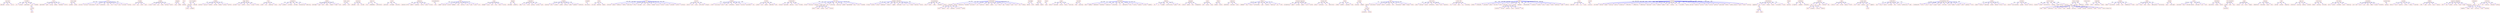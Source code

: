 strict digraph  {
	spiritual	 [color=red,
		fontname=courier,
		shape=box];
	employed	 [color=red,
		fontname=courier,
		shape=box];
	spiritual -> employed	 [color=blue,
		xlabel=0.16];
	various	 [color=red,
		fontname=courier,
		shape=box];
	spiritual -> various	 [color=blue,
		xlabel=0.03];
	source	 [color=red,
		fontname=courier,
		shape=box];
	spiritual -> source	 [color=blue,
		xlabel=0.03];
	"'lord\x92s'"	 [color=red,
		fontname=courier,
		shape=box];
	sit	 [color=red,
		fontname=courier,
		shape=box];
	"'lord\x92s'" -> sit	 [color=blue,
		xlabel=0.05];
	promise	 [color=red,
		fontname=courier,
		shape=box];
	"'lord\x92s'" -> promise	 [color=blue,
		xlabel=0.06];
	compromised	 [color=red,
		fontname=courier,
		shape=box];
	"'lord\x92s'" -> compromised	 [color=blue,
		xlabel=0.05];
	lap	 [color=red,
		fontname=courier,
		shape=box];
	"'lord\x92s'" -> lap	 [color=blue,
		xlabel=0.25];
	pleased	 [color=red,
		fontname=courier,
		shape=box];
	"'lord\x92s'" -> pleased	 [color=blue,
		xlabel=0.04];
	offered	 [color=red,
		fontname=courier,
		shape=box];
	lap -> offered	 [color=blue,
		xlabel=0.02];
	boon	 [color=red,
		fontname=courier,
		shape=box];
	offered -> boon	 [color=blue,
		xlabel=0.13];
	lord	 [color=red,
		fontname=courier,
		shape=box];
	approached	 [color=red,
		fontname=courier,
		shape=box];
	lord -> approached	 [color=blue,
		xlabel=0.22];
	gods	 [color=red,
		fontname=courier,
		shape=box];
	lord -> gods	 [color=blue,
		xlabel=0.29];
	piling	 [color=red,
		fontname=courier,
		shape=box];
	lord -> piling	 [color=blue,
		xlabel=0.26];
	abuses	 [color=red,
		fontname=courier,
		shape=box];
	lord -> abuses	 [color=blue,
		xlabel=0.26];
	hastened	 [color=red,
		fontname=courier,
		shape=box];
	lord -> hastened	 [color=blue,
		xlabel=0.26];
	fulfill	 [color=red,
		fontname=courier,
		shape=box];
	lord -> fulfill	 [color=blue,
		xlabel=0.25];
	"divine sage"	 [color=red,
		fontname=courier,
		shape=box];
	granted	 [color=red,
		fontname=courier,
		shape=box];
	"divine sage" -> granted	 [color=blue,
		xlabel=0.24];
	wishes	 [color=red,
		fontname=courier,
		shape=box];
	"divine sage" -> wishes	 [color=blue,
		xlabel=0.24];
	awe	 [color=red,
		fontname=courier,
		shape=box];
	enormous	 [color=red,
		fontname=courier,
		shape=box];
	awe -> enormous	 [color=blue,
		xlabel=0.03];
	serving	 [color=red,
		fontname=courier,
		shape=box];
	awe -> serving	 [color=blue,
		xlabel=0.05];
	renunciation	 [color=red,
		fontname=courier,
		shape=box];
	awe -> renunciation	 [color=blue,
		xlabel=0.05];
	jaws	 [color=red,
		fontname=courier,
		shape=box];
	awe -> jaws	 [color=blue,
		xlabel=0.01];
	connections	 [color=red,
		fontname=courier,
		shape=box];
	awe -> connections	 [color=blue,
		xlabel=0.05];
	lies	 [color=red,
		fontname=courier,
		shape=box];
	awe -> lies	 [color=blue,
		xlabel=0.05];
	let	 [color=red,
		fontname=courier,
		shape=box];
	awe -> let	 [color=blue,
		xlabel=0.05];
	slip	 [color=red,
		fontname=courier,
		shape=box];
	awe -> slip	 [color=blue,
		xlabel=0.23];
	were	 [color=red,
		fontname=courier,
		shape=box];
	awe -> were	 [color=blue,
		xlabel=0.04];
	stricken	 [color=red,
		fontname=courier,
		shape=box];
	awe -> stricken	 [color=blue,
		xlabel=0.05];
	worship	 [color=red,
		fontname=courier,
		shape=box];
	awe -> worship	 [color=blue,
		xlabel=0.05];
	friends	 [color=red,
		fontname=courier,
		shape=box];
	trust	 [color=red,
		fontname=courier,
		shape=box];
	friends -> trust	 [color=blue,
		xlabel=0.03];
	ego	 [color=red,
		fontname=courier,
		shape=box];
	friends -> ego	 [color=blue,
		xlabel=0.17];
	words	 [color=red,
		fontname=courier,
		shape=box];
	friends -> words	 [color=blue,
		xlabel=0.02];
	give	 [color=red,
		fontname=courier,
		shape=box];
	friends -> give	 [color=blue,
		xlabel=0.01];
	wicked	 [color=red,
		fontname=courier,
		shape=box];
	living	 [color=red,
		fontname=courier,
		shape=box];
	wicked -> living	 [color=blue,
		xlabel=0.04];
	tried	 [color=red,
		fontname=courier,
		shape=box];
	wicked -> tried	 [color=blue,
		xlabel=0.06];
	ways	 [color=red,
		fontname=courier,
		shape=box];
	wicked -> ways	 [color=blue,
		xlabel=0.05];
	study	 [color=red,
		fontname=courier,
		shape=box];
	wicked -> study	 [color=blue,
		xlabel=0.26];
	putting	 [color=red,
		fontname=courier,
		shape=box];
	wicked -> putting	 [color=blue,
		xlabel=0.05];
	divert	 [color=red,
		fontname=courier,
		shape=box];
	wicked -> divert	 [color=blue,
		xlabel=0.05];
	almighty	 [color=red,
		fontname=courier,
		shape=box];
	sing	 [color=red,
		fontname=courier,
		shape=box];
	almighty -> sing	 [color=blue,
		xlabel=0.17];
	asked	 [color=red,
		fontname=courier,
		shape=box];
	almighty -> asked	 [color=blue,
		xlabel=0.12];
	hari	 [color=red,
		fontname=courier,
		shape=box];
	devotee	 [color=red,
		fontname=courier,
		shape=box];
	hari -> devotee	 [color=blue,
		xlabel=0.22];
	"cruel thoughts"	 [color=red,
		fontname=courier,
		shape=box];
	entertain	 [color=red,
		fontname=courier,
		shape=box];
	"cruel thoughts" -> entertain	 [color=blue,
		xlabel=0.22];
	advised	 [color=red,
		fontname=courier,
		shape=box];
	"cruel thoughts" -> advised	 [color=blue,
		xlabel=0.22];
	infant	 [color=red,
		fontname=courier,
		shape=box];
	entertain -> infant	 [color=blue,
		xlabel=0.19];
	thoughts	 [color=red,
		fontname=courier,
		shape=box];
	entertain -> thoughts	 [color=blue,
		xlabel=0.13];
	brahma	 [color=red,
		fontname=courier,
		shape=box];
	mountain	 [color=red,
		fontname=courier,
		shape=box];
	brahma -> mountain	 [color=blue,
		xlabel=0.03];
	penance	 [color=red,
		fontname=courier,
		shape=box];
	brahma -> penance	 [color=blue,
		xlabel=0.03];
	mandara	 [color=red,
		fontname=courier,
		shape=box];
	brahma -> mandara	 [color=blue,
		xlabel=0.03];
	started	 [color=red,
		fontname=courier,
		shape=box];
	brahma -> started	 [color=blue,
		xlabel=0.02];
	please	 [color=red,
		fontname=courier,
		shape=box];
	brahma -> please	 [color=blue,
		xlabel=0.03];
	arduous	 [color=red,
		fontname=courier,
		shape=box];
	brahma -> arduous	 [color=blue,
		xlabel=0.19];
	perform	 [color=red,
		fontname=courier,
		shape=box];
	brahma -> perform	 [color=blue,
		xlabel=0.02];
	"happy family"	 [color=red,
		fontname=courier,
		shape=box];
	provide	 [color=red,
		fontname=courier,
		shape=box];
	"happy family" -> provide	 [color=blue,
		xlabel=0.24];
	away	 [color=red,
		fontname=courier,
		shape=box];
	"happy family" -> away	 [color=blue,
		xlabel=0.03];
	comfort	 [color=red,
		fontname=courier,
		shape=box];
	"happy family" -> comfort	 [color=blue,
		xlabel=0.28];
	luxury	 [color=red,
		fontname=courier,
		shape=box];
	"happy family" -> luxury	 [color=blue,
		xlabel=0.04];
	trying	 [color=red,
		fontname=courier,
		shape=box];
	"happy family" -> trying	 [color=blue,
		xlabel=0.02];
	fritter	 [color=red,
		fontname=courier,
		shape=box];
	"happy family" -> fritter	 [color=blue,
		xlabel=0.28];
	loss	 [color=red,
		fontname=courier,
		shape=box];
	pride	 [color=red,
		fontname=courier,
		shape=box];
	loss -> pride	 [color=blue,
		xlabel=0.16];
	led	 [color=red,
		fontname=courier,
		shape=box];
	loss -> led	 [color=blue,
		xlabel=0.02];
	reasoning	 [color=red,
		fontname=courier,
		shape=box];
	loss -> reasoning	 [color=blue,
		xlabel=0.02];
	sense	 [color=red,
		fontname=courier,
		shape=box];
	loss -> sense	 [color=blue,
		xlabel=0.02];
	preceptors	 [color=red,
		fontname=courier,
		shape=box];
	king	 [color=red,
		fontname=courier,
		shape=box];
	preceptors -> king	 [color=blue,
		xlabel=0.18];
	students	 [color=red,
		fontname=courier,
		shape=box];
	preceptors -> students	 [color=blue,
		xlabel=0.03];
	influence	 [color=red,
		fontname=courier,
		shape=box];
	preceptors -> influence	 [color=blue,
		xlabel=0.03];
	informed	 [color=red,
		fontname=courier,
		shape=box];
	preceptors -> informed	 [color=blue,
		xlabel=0.03];
	overpowering	 [color=red,
		fontname=courier,
		shape=box];
	preceptors -> overpowering	 [color=blue,
		xlabel=0.03];
	observing	 [color=red,
		fontname=courier,
		shape=box];
	preceptors -> observing	 [color=blue,
		xlabel=0.03];
	mother	 [color=red,
		fontname=courier,
		shape=box];
	hermitage	 [color=red,
		fontname=courier,
		shape=box];
	mother -> hermitage	 [color=blue,
		xlabel=0.04];
	sage	 [color=red,
		fontname=courier,
		shape=box];
	mother -> sage	 [color=blue,
		xlabel=0.04];
	mark	 [color=red,
		fontname=courier,
		shape=box];
	mother -> mark	 [color=blue,
		xlabel=0.04];
	taken	 [color=red,
		fontname=courier,
		shape=box];
	mother -> taken	 [color=blue,
		xlabel=0.02];
	respect	 [color=red,
		fontname=courier,
		shape=box];
	mother -> respect	 [color=blue,
		xlabel=0.04];
	freed	 [color=red,
		fontname=courier,
		shape=box];
	mother -> freed	 [color=blue,
		xlabel=0.04];
	care	 [color=red,
		fontname=courier,
		shape=box];
	mother -> care	 [color=blue,
		xlabel=0.19];
	"twenty years"	 [color=red,
		fontname=courier,
		shape=box];
	another	 [color=red,
		fontname=courier,
		shape=box];
	"twenty years" -> another	 [color=blue,
		xlabel=0.17];
	wife	 [color=red,
		fontname=courier,
		shape=box];
	"twenty years" -> wife	 [color=blue,
		xlabel=0.01];
	sanctions	 [color=red,
		fontname=courier,
		shape=box];
	obtained	 [color=red,
		fontname=courier,
		shape=box];
	sanctions -> obtained	 [color=blue,
		xlabel=0.17];
	did	 [color=red,
		fontname=courier,
		shape=box];
	sanctions -> did	 [color=blue,
		xlabel=0.02];
	include	 [color=red,
		fontname=courier,
		shape=box];
	sanctions -> include	 [color=blue,
		xlabel=0.03];
	maturity	 [color=red,
		fontname=courier,
		shape=box];
	five	 [color=red,
		fontname=courier,
		shape=box];
	maturity -> five	 [color=blue,
		xlabel=0.1];
	commendable	 [color=red,
		fontname=courier,
		shape=box];
	maturity -> commendable	 [color=blue,
		xlabel=0.17];
	intellectual	 [color=red,
		fontname=courier,
		shape=box];
	maturity -> intellectual	 [color=blue,
		xlabel=0.17];
	victor	 [color=red,
		fontname=courier,
		shape=box];
	impression	 [color=red,
		fontname=courier,
		shape=box];
	victor -> impression	 [color=blue,
		xlabel=0.04];
	prolonged	 [color=red,
		fontname=courier,
		shape=box];
	victor -> prolonged	 [color=blue,
		xlabel=0.03];
	encounter	 [color=red,
		fontname=courier,
		shape=box];
	victor -> encounter	 [color=blue,
		xlabel=0.19];
	pleasures	 [color=red,
		fontname=courier,
		shape=box];
	"ceaseless births"	 [color=red,
		fontname=courier,
		shape=box];
	pleasures -> "ceaseless births"	 [color=blue,
		xlabel=0.28];
	deaths	 [color=red,
		fontname=courier,
		shape=box];
	pleasures -> deaths	 [color=blue,
		xlabel=0.01];
	ceaseless	 [color=red,
		fontname=courier,
		shape=box];
	pleasures -> ceaseless	 [color=blue,
		xlabel=0.25];
	births	 [color=red,
		fontname=courier,
		shape=box];
	pleasures -> births	 [color=blue,
		xlabel=0.01];
	waste	 [color=red,
		fontname=courier,
		shape=box];
	pleasures -> waste	 [color=blue,
		xlabel=0.01];
	trivial	 [color=red,
		fontname=courier,
		shape=box];
	pleasures -> trivial	 [color=blue,
		xlabel=0.22];
	narasimhavatara	 [color=red,
		fontname=courier,
		shape=box];
	find	 [color=red,
		fontname=courier,
		shape=box];
	narasimhavatara -> find	 [color=blue,
		xlabel=0.07];
	neck	 [color=red,
		fontname=courier,
		shape=box];
	ripped	 [color=red,
		fontname=courier,
		shape=box];
	neck -> ripped	 [color=blue,
		xlabel=0.03];
	garland	 [color=red,
		fontname=courier,
		shape=box];
	neck -> garland	 [color=blue,
		xlabel=0.03];
	pulled	 [color=red,
		fontname=courier,
		shape=box];
	neck -> pulled	 [color=blue,
		xlabel=0.02];
	abdomen	 [color=red,
		fontname=courier,
		shape=box];
	neck -> abdomen	 [color=blue,
		xlabel=0.03];
	like	 [color=red,
		fontname=courier,
		shape=box];
	neck -> like	 [color=blue,
		xlabel=0.01];
	entrails	 [color=red,
		fontname=courier,
		shape=box];
	neck -> entrails	 [color=blue,
		xlabel=0.03];
	claw	 [color=red,
		fontname=courier,
		shape=box];
	neck -> claw	 [color=blue,
		xlabel=0.03];
	open	 [color=red,
		fontname=courier,
		shape=box];
	neck -> open	 [color=blue,
		xlabel=0.02];
	round	 [color=red,
		fontname=courier,
		shape=box];
	neck -> round	 [color=blue,
		xlabel=0.03];
	wore	 [color=red,
		fontname=courier,
		shape=box];
	neck -> wore	 [color=blue,
		xlabel=0.18];
	age	 [color=red,
		fontname=courier,
		shape=box];
	managed	 [color=red,
		fontname=courier,
		shape=box];
	age -> managed	 [color=blue,
		xlabel=0.03];
	young	 [color=red,
		fontname=courier,
		shape=box];
	age -> young	 [color=blue,
		xlabel=0.21];
	much	 [color=red,
		fontname=courier,
		shape=box];
	age -> much	 [color=blue,
		xlabel=0.01];
	know	 [color=red,
		fontname=courier,
		shape=box];
	age -> know	 [color=blue,
		xlabel=0.03];
	learn	 [color=red,
		fontname=courier,
		shape=box];
	age -> learn	 [color=blue,
		xlabel=0.04];
	curious	 [color=red,
		fontname=courier,
		shape=box];
	age -> curious	 [color=blue,
		xlabel=0.03];
	degrees	 [color=red,
		fontname=courier,
		shape=box];
	decreased	 [color=red,
		fontname=courier,
		shape=box];
	degrees -> decreased	 [color=blue,
		xlabel=0.2];
	gradually	 [color=red,
		fontname=courier,
		shape=box];
	degrees -> gradually	 [color=blue,
		xlabel=0.03];
	"'enemy\x92s'"	 [color=red,
		fontname=courier,
		shape=box];
	keep	 [color=red,
		fontname=courier,
		shape=box];
	"'enemy\x92s'" -> keep	 [color=blue,
		xlabel=0.18];
	till	 [color=red,
		fontname=courier,
		shape=box];
	"'enemy\x92s'" -> till	 [color=blue,
		xlabel=0.03];
	child	 [color=red,
		fontname=courier,
		shape=box];
	"'enemy\x92s'" -> child	 [color=blue,
		xlabel=0.03];
	growing	 [color=red,
		fontname=courier,
		shape=box];
	"'enemy\x92s'" -> growing	 [color=blue,
		xlabel=0.02];
	custody	 [color=red,
		fontname=courier,
		shape=box];
	"'enemy\x92s'" -> custody	 [color=blue,
		xlabel=0.03];
	gave	 [color=red,
		fontname=courier,
		shape=box];
	"'enemy\x92s'" -> gave	 [color=blue,
		xlabel=0.02];
	trample	 [color=red,
		fontname=courier,
		shape=box];
	exposing	 [color=red,
		fontname=courier,
		shape=box];
	trample -> exposing	 [color=blue,
		xlabel=0.03];
	bite	 [color=red,
		fontname=courier,
		shape=box];
	trample -> bite	 [color=blue,
		xlabel=0.03];
	climatic	 [color=red,
		fontname=courier,
		shape=box];
	trample -> climatic	 [color=blue,
		xlabel=0.03];
	pushed	 [color=red,
		fontname=courier,
		shape=box];
	trample -> pushed	 [color=blue,
		xlabel=0.03];
	setting	 [color=red,
		fontname=courier,
		shape=box];
	trample -> setting	 [color=blue,
		xlabel=0.03];
	snake	 [color=red,
		fontname=courier,
		shape=box];
	trample -> snake	 [color=blue,
		xlabel=0.03];
	elephant	 [color=red,
		fontname=courier,
		shape=box];
	trample -> elephant	 [color=blue,
		xlabel=0.17];
	conditions	 [color=red,
		fontname=courier,
		shape=box];
	trample -> conditions	 [color=blue,
		xlabel=0.04];
	prompted	 [color=red,
		fontname=courier,
		shape=box];
	mercilessly	 [color=red,
		fontname=courier,
		shape=box];
	prompted -> mercilessly	 [color=blue,
		xlabel=0.17];
	indra	 [color=red,
		fontname=courier,
		shape=box];
	carrying	 [color=red,
		fontname=courier,
		shape=box];
	indra -> carrying	 [color=blue,
		xlabel=0.25];
	abducted	 [color=red,
		fontname=courier,
		shape=box];
	indra -> abducted	 [color=blue,
		xlabel=0.24];
	heaven	 [color=red,
		fontname=courier,
		shape=box];
	indra -> heaven	 [color=blue,
		xlabel=0.17];
	kill	 [color=red,
		fontname=courier,
		shape=box];
	realized	 [color=red,
		fontname=courier,
		shape=box];
	kill -> realized	 [color=blue,
		xlabel=0.05];
	impose	 [color=red,
		fontname=courier,
		shape=box];
	kill -> impose	 [color=blue,
		xlabel=0.05];
	endeavour	 [color=red,
		fontname=courier,
		shape=box];
	kill -> endeavour	 [color=blue,
		xlabel=0.05];
	mental	 [color=red,
		fontname=courier,
		shape=box];
	kill -> mental	 [color=blue,
		xlabel=0.04];
	aberration	 [color=red,
		fontname=courier,
		shape=box];
	kill -> aberration	 [color=blue,
		xlabel=0.05];
	folly	 [color=red,
		fontname=courier,
		shape=box];
	kill -> folly	 [color=blue,
		xlabel=0.05];
	outright	 [color=red,
		fontname=courier,
		shape=box];
	kill -> outright	 [color=blue,
		xlabel=0.05];
	evil	 [color=red,
		fontname=courier,
		shape=box];
	kill -> evil	 [color=blue,
		xlabel=0.05];
	without	 [color=red,
		fontname=courier,
		shape=box];
	kill -> without	 [color=blue,
		xlabel=0.05];
	helped	 [color=red,
		fontname=courier,
		shape=box];
	kill -> helped	 [color=blue,
		xlabel=0.04];
	person	 [color=red,
		fontname=courier,
		shape=box];
	kill -> person	 [color=blue,
		xlabel=0.05];
	future	 [color=red,
		fontname=courier,
		shape=box];
	kill -> future	 [color=blue,
		xlabel=0.03];
	conquer	 [color=red,
		fontname=courier,
		shape=box];
	kill -> conquer	 [color=blue,
		xlabel=0.23];
	promised	 [color=red,
		fontname=courier,
		shape=box];
	kill -> promised	 [color=blue,
		xlabel=0.05];
	careful	 [color=red,
		fontname=courier,
		shape=box];
	kill -> careful	 [color=blue,
		xlabel=0.05];
	victimize	 [color=red,
		fontname=courier,
		shape=box];
	kill -> victimize	 [color=blue,
		xlabel=0.05];
	pursuit	 [color=red,
		fontname=courier,
		shape=box];
	nature	 [color=red,
		fontname=courier,
		shape=box];
	pursuit -> nature	 [color=blue,
		xlabel=0.03];
	well	 [color=red,
		fontname=courier,
		shape=box];
	pursuit -> well	 [color=blue,
		xlabel=0.01];
	value	 [color=red,
		fontname=courier,
		shape=box];
	pursuit -> value	 [color=blue,
		xlabel=0.03];
	instructed	 [color=red,
		fontname=courier,
		shape=box];
	pursuit -> instructed	 [color=blue,
		xlabel=0.18];
	religion	 [color=red,
		fontname=courier,
		shape=box];
	pursuit -> religion	 [color=blue,
		xlabel=0.03];
	lakshmi	 [color=red,
		fontname=courier,
		shape=box];
	erred	 [color=red,
		fontname=courier,
		shape=box];
	lakshmi -> erred	 [color=blue,
		xlabel=0.05];
	convicting	 [color=red,
		fontname=courier,
		shape=box];
	lakshmi -> convicting	 [color=blue,
		xlabel=0.04];
	trial	 [color=red,
		fontname=courier,
		shape=box];
	lakshmi -> trial	 [color=blue,
		xlabel=0.07];
	step	 [color=red,
		fontname=courier,
		shape=box];
	lakshmi -> step	 [color=blue,
		xlabel=0.05];
	reformation	 [color=red,
		fontname=courier,
		shape=box];
	lakshmi -> reformation	 [color=blue,
		xlabel=0.05];
	capital	 [color=red,
		fontname=courier,
		shape=box];
	lakshmi -> capital	 [color=blue,
		xlabel=0.24];
	convince	 [color=red,
		fontname=courier,
		shape=box];
	lakshmi -> convince	 [color=blue,
		xlabel=0.06];
	punishment	 [color=red,
		fontname=courier,
		shape=box];
	lakshmi -> punishment	 [color=blue,
		xlabel=0.06];
	man	 [color=red,
		fontname=courier,
		shape=box];
	lakshmi -> man	 [color=blue,
		xlabel=0.06];
	krishna	 [color=red,
		fontname=courier,
		shape=box];
	pardon	 [color=red,
		fontname=courier,
		shape=box];
	krishna -> pardon	 [color=blue,
		xlabel=0.07];
	sins	 [color=red,
		fontname=courier,
		shape=box];
	krishna -> sins	 [color=blue,
		xlabel=0.07];
	upheld	 [color=red,
		fontname=courier,
		shape=box];
	krishna -> upheld	 [color=blue,
		xlabel=0.24];
	committed	 [color=red,
		fontname=courier,
		shape=box];
	krishna -> committed	 [color=blue,
		xlabel=0.06];
	aunt	 [color=red,
		fontname=courier,
		shape=box];
	krishna -> aunt	 [color=blue,
		xlabel=0.06];
	"'lakshmi\x92s'"	 [color=red,
		fontname=courier,
		shape=box];
	knowing	 [color=red,
		fontname=courier,
		shape=box];
	"'lakshmi\x92s'" -> knowing	 [color=blue,
		xlabel=0.03];
	perplexed	 [color=red,
		fontname=courier,
		shape=box];
	"'lakshmi\x92s'" -> perplexed	 [color=blue,
		xlabel=0.04];
	decision	 [color=red,
		fontname=courier,
		shape=box];
	"'lakshmi\x92s'" -> decision	 [color=blue,
		xlabel=0.03];
	cause	 [color=red,
		fontname=courier,
		shape=box];
	"'lakshmi\x92s'" -> cause	 [color=blue,
		xlabel=0.2];
	forsake	 [color=red,
		fontname=courier,
		shape=box];
	"'lakshmi\x92s'" -> forsake	 [color=blue,
		xlabel=0.04];
	"lion man"	 [color=red,
		fontname=courier,
		shape=box];
	throne	 [color=red,
		fontname=courier,
		shape=box];
	"lion man" -> throne	 [color=blue,
		xlabel=0.02];
	ferocious	 [color=red,
		fontname=courier,
		shape=box];
	"lion man" -> ferocious	 [color=blue,
		xlabel=0.28];
	disaster	 [color=red,
		fontname=courier,
		shape=box];
	"lion man" -> disaster	 [color=blue,
		xlabel=0.02];
	"tender age"	 [color=red,
		fontname=courier,
		shape=box];
	"lion man" -> "tender age"	 [color=blue,
		xlabel=0.01];
	roar	 [color=red,
		fontname=courier,
		shape=box];
	"lion man" -> roar	 [color=blue,
		xlabel=0.03];
	continuing	 [color=red,
		fontname=courier,
		shape=box];
	"lion man" -> continuing	 [color=blue,
		xlabel=0.01];
	inspiring	 [color=red,
		fontname=courier,
		shape=box];
	"lion man" -> inspiring	 [color=blue,
		xlabel=0.02];
	seated	 [color=red,
		fontname=courier,
		shape=box];
	"lion man" -> seated	 [color=blue,
		xlabel=0.01];
	apprehended	 [color=red,
		fontname=courier,
		shape=box];
	"lion man" -> apprehended	 [color=blue,
		xlabel=0.02];
	boys	 [color=red,
		fontname=courier,
		shape=box];
	"lion man" -> boys	 [color=blue,
		xlabel=0.01];
	still	 [color=red,
		fontname=courier,
		shape=box];
	"lion man" -> still	 [color=blue,
		xlabel=0.21];
	moulded	 [color=red,
		fontname=courier,
		shape=box];
	"lion man" -> moulded	 [color=blue,
		xlabel=0.02];
	easily	 [color=red,
		fontname=courier,
		shape=box];
	"tender age" -> easily	 [color=blue,
		xlabel=0.25];
	great	 [color=red,
		fontname=courier,
		shape=box];
	"tender age" -> great	 [color=blue,
		xlabel=0.04];
	showed	 [color=red,
		fontname=courier,
		shape=box];
	"tender age" -> showed	 [color=blue,
		xlabel=0.04];
	could	 [color=red,
		fontname=courier,
		shape=box];
	"tender age" -> could	 [color=blue,
		xlabel=0.03];
	interest	 [color=red,
		fontname=courier,
		shape=box];
	"tender age" -> interest	 [color=blue,
		xlabel=0.06];
	"almighty chakrapani"	 [color=red,
		fontname=courier,
		shape=box];
	filings	 [color=red,
		fontname=courier,
		shape=box];
	"almighty chakrapani" -> filings	 [color=blue,
		xlabel=0.3];
	weilder	 [color=red,
		fontname=courier,
		shape=box];
	"almighty chakrapani" -> weilder	 [color=blue,
		xlabel=0.07];
	trance	 [color=red,
		fontname=courier,
		shape=box];
	"almighty chakrapani" -> trance	 [color=blue,
		xlabel=0.01];
	sometimes	 [color=red,
		fontname=courier,
		shape=box];
	"almighty chakrapani" -> sometimes	 [color=blue,
		xlabel=0.01];
	"'\x93just'"	 [color=red,
		fontname=courier,
		shape=box];
	"almighty chakrapani" -> "'\x93just'"	 [color=blue,
		xlabel=0.07];
	magnet	 [color=red,
		fontname=courier,
		shape=box];
	"almighty chakrapani" -> magnet	 [color=blue,
		xlabel=0.06];
	attracted	 [color=red,
		fontname=courier,
		shape=box];
	"almighty chakrapani" -> attracted	 [color=blue,
		xlabel=0.07];
	iron	 [color=red,
		fontname=courier,
		shape=box];
	"almighty chakrapani" -> iron	 [color=blue,
		xlabel=0.07];
	go	 [color=red,
		fontname=courier,
		shape=box];
	"almighty chakrapani" -> go	 [color=blue,
		xlabel=0.01];
	drawn	 [color=red,
		fontname=courier,
		shape=box];
	"almighty chakrapani" -> drawn	 [color=blue,
		xlabel=0.05];
	devotion	 [color=red,
		fontname=courier,
		shape=box];
	"almighty chakrapani" -> devotion	 [color=blue,
		xlabel=0.01];
	discus	 [color=red,
		fontname=courier,
		shape=box];
	"almighty chakrapani" -> discus	 [color=blue,
		xlabel=0.08];
	hiranyakashipu	 [color=red,
		fontname=courier,
		shape=box];
	mercy	 [color=red,
		fontname=courier,
		shape=box];
	hiranyakashipu -> mercy	 [color=blue,
		xlabel=0.24];
	faith	 [color=red,
		fontname=courier,
		shape=box];
	hiranyakashipu -> faith	 [color=blue,
		xlabel=0.04];
	"'\x93my'"	 [color=red,
		fontname=courier,
		shape=box];
	hiranyakashipu -> "'\x93my'"	 [color=blue,
		xlabel=0.06];
	treatment	 [color=red,
		fontname=courier,
		shape=box];
	hiranyakashipu -> treatment	 [color=blue,
		xlabel=0.03];
	fallen	 [color=red,
		fontname=courier,
		shape=box];
	hiranyakashipu -> fallen	 [color=blue,
		xlabel=0.05];
	"'prahlada\x92s'"	 [color=red,
		fontname=courier,
		shape=box];
	withstand	 [color=red,
		fontname=courier,
		shape=box];
	"'prahlada\x92s'" -> withstand	 [color=blue,
		xlabel=0.01];
	hoping	 [color=red,
		fontname=courier,
		shape=box];
	"'prahlada\x92s'" -> hoping	 [color=blue,
		xlabel=0.01];
	expectantly	 [color=red,
		fontname=courier,
		shape=box];
	"'prahlada\x92s'" -> expectantly	 [color=blue,
		xlabel=0.01];
	decided	 [color=red,
		fontname=courier,
		shape=box];
	"'prahlada\x92s'" -> decided	 [color=blue,
		xlabel=0.21];
	millstone	 [color=red,
		fontname=courier,
		shape=box];
	"'prahlada\x92s'" -> millstone	 [color=blue,
		xlabel=0.27];
	rid	 [color=red,
		fontname=courier,
		shape=box];
	"'prahlada\x92s'" -> rid	 [color=blue,
		xlabel=0.27];
	austerity	 [color=red,
		fontname=courier,
		shape=box];
	"'prahlada\x92s'" -> austerity	 [color=blue,
		xlabel=0.01];
	demons	 [color=red,
		fontname=courier,
		shape=box];
	"'prahlada\x92s'" -> demons	 [color=blue,
		xlabel=0.01];
	unable	 [color=red,
		fontname=courier,
		shape=box];
	"'prahlada\x92s'" -> unable	 [color=blue,
		xlabel=0.21];
	way	 [color=red,
		fontname=courier,
		shape=box];
	"'prahlada\x92s'" -> way	 [color=blue,
		xlabel=0.23];
	draw	 [color=red,
		fontname=courier,
		shape=box];
	"'prahlada\x92s'" -> draw	 [color=blue,
		xlabel=0.27];
	get	 [color=red,
		fontname=courier,
		shape=box];
	"'prahlada\x92s'" -> get	 [color=blue,
		xlabel=0.22];
	daitya	 [color=red,
		fontname=courier,
		shape=box];
	"'prahlada\x92s'" -> daitya	 [color=blue,
		xlabel=0.01];
	wipe	 [color=red,
		fontname=courier,
		shape=box];
	"'prahlada\x92s'" -> wipe	 [color=blue,
		xlabel=0.03];
	lost	 [color=red,
		fontname=courier,
		shape=box];
	"'prahlada\x92s'" -> lost	 [color=blue,
		xlabel=0.01];
	die	 [color=red,
		fontname=courier,
		shape=box];
	"'prahlada\x92s'" -> die	 [color=blue,
		xlabel=0.01];
	taking	 [color=red,
		fontname=courier,
		shape=box];
	"'prahlada\x92s'" -> taking	 [color=blue,
		xlabel=0.2];
	would	 [color=red,
		fontname=courier,
		shape=box];
	withstand -> would	 [color=blue,
		xlabel=0.02];
	imparts	 [color=red,
		fontname=courier,
		shape=box];
	withstand -> imparts	 [color=blue,
		xlabel=0.01];
	also	 [color=red,
		fontname=courier,
		shape=box];
	withstand -> also	 [color=blue,
		xlabel=0.01];
	expected	 [color=red,
		fontname=courier,
		shape=box];
	withstand -> expected	 [color=blue,
		xlabel=0.01];
	strenuous	 [color=red,
		fontname=courier,
		shape=box];
	withstand -> strenuous	 [color=blue,
		xlabel=0.03];
	wanted	 [color=red,
		fontname=courier,
		shape=box];
	withstand -> wanted	 [color=blue,
		xlabel=0.02];
	knowledge	 [color=red,
		fontname=courier,
		shape=box];
	behind	 [color=red,
		fontname=courier,
		shape=box];
	knowledge -> behind	 [color=blue,
		xlabel=0.17];
	truth	 [color=red,
		fontname=courier,
		shape=box];
	knowledge -> truth	 [color=blue,
		xlabel=0.2];
	desires	 [color=red,
		fontname=courier,
		shape=box];
	tempted	 [color=red,
		fontname=courier,
		shape=box];
	desires -> tempted	 [color=blue,
		xlabel=0.02];
	beyond	 [color=red,
		fontname=courier,
		shape=box];
	desires -> beyond	 [color=blue,
		xlabel=0.13];
	chance	 [color=red,
		fontname=courier,
		shape=box];
	never	 [color=red,
		fontname=courier,
		shape=box];
	chance -> never	 [color=blue,
		xlabel=0.07];
	yogic	 [color=red,
		fontname=courier,
		shape=box];
	desire	 [color=red,
		fontname=courier,
		shape=box];
	yogic -> desire	 [color=blue,
		xlabel=0.03];
	terminate	 [color=red,
		fontname=courier,
		shape=box];
	yogic -> terminate	 [color=blue,
		xlabel=0.04];
	actions	 [color=red,
		fontname=courier,
		shape=box];
	yogic -> actions	 [color=blue,
		xlabel=0.03];
	misery	 [color=red,
		fontname=courier,
		shape=box];
	yogic -> misery	 [color=blue,
		xlabel=0.2];
	exercises	 [color=red,
		fontname=courier,
		shape=box];
	yogic -> exercises	 [color=blue,
		xlabel=0.04];
	resorted	 [color=red,
		fontname=courier,
		shape=box];
	food	 [color=red,
		fontname=courier,
		shape=box];
	resorted -> food	 [color=blue,
		xlabel=0.02];
	poisoning	 [color=red,
		fontname=courier,
		shape=box];
	resorted -> poisoning	 [color=blue,
		xlabel=0.17];
	shishupala	 [color=red,
		fontname=courier,
		shape=box];
	heart	 [color=red,
		fontname=courier,
		shape=box];
	shishupala -> heart	 [color=blue,
		xlabel=0.29];
	goddess	 [color=red,
		fontname=courier,
		shape=box];
	shishupala -> goddess	 [color=blue,
		xlabel=0.28];
	embodiment	 [color=red,
		fontname=courier,
		shape=box];
	shishupala -> embodiment	 [color=blue,
		xlabel=0.27];
	anecdotes	 [color=red,
		fontname=courier,
		shape=box];
	shishupala -> anecdotes	 [color=blue,
		xlabel=0.28];
	compassion	 [color=red,
		fontname=courier,
		shape=box];
	shishupala -> compassion	 [color=blue,
		xlabel=0.27];
	interesting	 [color=red,
		fontname=courier,
		shape=box];
	shishupala -> interesting	 [color=blue,
		xlabel=0.21];
	sri	 [color=red,
		fontname=courier,
		shape=box];
	shishupala -> sri	 [color=blue,
		xlabel=0.29];
	dantavaktra	 [color=red,
		fontname=courier,
		shape=box];
	shishupala -> dantavaktra	 [color=blue,
		xlabel=0.29];
	born	 [color=red,
		fontname=courier,
		shape=box];
	shishupala -> born	 [color=blue,
		xlabel=0.3];
	finally	 [color=red,
		fontname=courier,
		shape=box];
	shishupala -> finally	 [color=blue,
		xlabel=0.21];
	special	 [color=red,
		fontname=courier,
		shape=box];
	shishupala -> special	 [color=blue,
		xlabel=0.3];
	victims	 [color=red,
		fontname=courier,
		shape=box];
	shishupala -> victims	 [color=blue,
		xlabel=0.29];
	sympathy	 [color=red,
		fontname=courier,
		shape=box];
	shishupala -> sympathy	 [color=blue,
		xlabel=0.27];
	balance	 [color=red,
		fontname=courier,
		shape=box];
	ten	 [color=red,
		fontname=courier,
		shape=box];
	balance -> ten	 [color=blue,
		xlabel=0.02];
	us	 [color=red,
		fontname=courier,
		shape=box];
	balance -> us	 [color=blue,
		xlabel=0.01];
	thought	 [color=red,
		fontname=courier,
		shape=box];
	balance -> thought	 [color=blue,
		xlabel=0.02];
	constructively	 [color=red,
		fontname=courier,
		shape=box];
	balance -> constructively	 [color=blue,
		xlabel=0.02];
	spend	 [color=red,
		fontname=courier,
		shape=box];
	balance -> spend	 [color=blue,
		xlabel=0.02];
	left	 [color=red,
		fontname=courier,
		shape=box];
	balance -> left	 [color=blue,
		xlabel=0.14];
	disposed	 [color=red,
		fontname=courier,
		shape=box];
	receive	 [color=red,
		fontname=courier,
		shape=box];
	disposed -> receive	 [color=blue,
		xlabel=0.17];
	people	 [color=red,
		fontname=courier,
		shape=box];
	disposed -> people	 [color=blue,
		xlabel=0.02];
	thus	 [color=red,
		fontname=courier,
		shape=box];
	disposed -> thus	 [color=blue,
		xlabel=0.03];
	disappeared	 [color=red,
		fontname=courier,
		shape=box];
	disposed -> disappeared	 [color=blue,
		xlabel=0.03];
	avail	 [color=red,
		fontname=courier,
		shape=box];
	calm	 [color=red,
		fontname=courier,
		shape=box];
	avail -> calm	 [color=blue,
		xlabel=0.03];
	praise	 [color=red,
		fontname=courier,
		shape=box];
	avail -> praise	 [color=blue,
		xlabel=0.18];
	songs	 [color=red,
		fontname=courier,
		shape=box];
	avail -> songs	 [color=blue,
		xlabel=0.03];
	family	 [color=red,
		fontname=courier,
		shape=box];
	abused	 [color=red,
		fontname=courier,
		shape=box];
	family -> abused	 [color=blue,
		xlabel=0.04];
	traitor	 [color=red,
		fontname=courier,
		shape=box];
	family -> traitor	 [color=blue,
		xlabel=0.22];
	communion	 [color=red,
		fontname=courier,
		shape=box];
	meditation	 [color=red,
		fontname=courier,
		shape=box];
	communion -> meditation	 [color=blue,
		xlabel=0.02];
	continued	 [color=red,
		fontname=courier,
		shape=box];
	communion -> continued	 [color=blue,
		xlabel=0.16];
	usual	 [color=red,
		fontname=courier,
		shape=box];
	communion -> usual	 [color=blue,
		xlabel=0.02];
	"'\x93your'"	 [color=red,
		fontname=courier,
		shape=box];
	redeemed	 [color=red,
		fontname=courier,
		shape=box];
	"'\x93your'" -> redeemed	 [color=blue,
		xlabel=0.03];
	beg	 [color=red,
		fontname=courier,
		shape=box];
	"'\x93your'" -> beg	 [color=blue,
		xlabel=0.03];
	favour	 [color=red,
		fontname=courier,
		shape=box];
	"'\x93your'" -> favour	 [color=blue,
		xlabel=0.02];
	selflessness	 [color=red,
		fontname=courier,
		shape=box];
	"'\x93your'" -> selflessness	 [color=blue,
		xlabel=0.04];
	wash	 [color=red,
		fontname=courier,
		shape=box];
	"'\x93your'" -> wash	 [color=blue,
		xlabel=0.03];
	"'boy\x92s'"	 [color=red,
		fontname=courier,
		shape=box];
	"'\x93your'" -> "'boy\x92s'"	 [color=blue,
		xlabel=0.04];
	admiring	 [color=red,
		fontname=courier,
		shape=box];
	"'\x93your'" -> admiring	 [color=blue,
		xlabel=0.03];
	yet	 [color=red,
		fontname=courier,
		shape=box];
	"'\x93your'" -> yet	 [color=blue,
		xlabel=0.03];
	told	 [color=red,
		fontname=courier,
		shape=box];
	"'\x93your'" -> told	 [color=blue,
		xlabel=0.2];
	"transient happiness"	 [color=red,
		fontname=courier,
		shape=box];
	enlightening	 [color=red,
		fontname=courier,
		shape=box];
	"transient happiness" -> enlightening	 [color=blue,
		xlabel=0.05];
	regard	 [color=red,
		fontname=courier,
		shape=box];
	"transient happiness" -> regard	 [color=blue,
		xlabel=0.06];
	initiate	 [color=red,
		fontname=courier,
		shape=box];
	"transient happiness" -> initiate	 [color=blue,
		xlabel=0.28];
	aspect	 [color=red,
		fontname=courier,
		shape=box];
	"transient happiness" -> aspect	 [color=blue,
		xlabel=0.06];
	world	 [color=red,
		fontname=courier,
		shape=box];
	"transient happiness" -> world	 [color=blue,
		xlabel=0.04];
	called	 [color=red,
		fontname=courier,
		shape=box];
	"transient happiness" -> called	 [color=blue,
		xlabel=0.04];
	"foresee self"	 [color=red,
		fontname=courier,
		shape=box];
	enmity	 [color=red,
		fontname=courier,
		shape=box];
	"foresee self" -> enmity	 [color=blue,
		xlabel=0.04];
	continuous	 [color=red,
		fontname=courier,
		shape=box];
	"foresee self" -> continuous	 [color=blue,
		xlabel=0.22];
	son	 [color=red,
		fontname=courier,
		shape=box];
	"foresee self" -> son	 [color=blue,
		xlabel=0.04];
	destruction	 [color=red,
		fontname=courier,
		shape=box];
	"foresee self" -> destruction	 [color=blue,
		xlabel=0.03];
	blood	 [color=red,
		fontname=courier,
		shape=box];
	looked	 [color=red,
		fontname=courier,
		shape=box];
	blood -> looked	 [color=blue,
		xlabel=0.21];
	dreadful	 [color=red,
		fontname=courier,
		shape=box];
	blood -> dreadful	 [color=blue,
		xlabel=0.18];
	splashed	 [color=red,
		fontname=courier,
		shape=box];
	blood -> splashed	 [color=blue,
		xlabel=0.2];
	face	 [color=red,
		fontname=courier,
		shape=box];
	blood -> face	 [color=blue,
		xlabel=0.21];
	protest	 [color=red,
		fontname=courier,
		shape=box];
	honoured	 [color=red,
		fontname=courier,
		shape=box];
	protest -> honoured	 [color=blue,
		xlabel=0.21];
	stepped	 [color=red,
		fontname=courier,
		shape=box];
	protest -> stepped	 [color=blue,
		xlabel=0.04];
	god	 [color=red,
		fontname=courier,
		shape=box];
	keeping	 [color=red,
		fontname=courier,
		shape=box];
	god -> keeping	 [color=blue,
		xlabel=0.2];
	disturbance	 [color=red,
		fontname=courier,
		shape=box];
	god -> disturbance	 [color=blue,
		xlabel=0.04];
	proved	 [color=red,
		fontname=courier,
		shape=box];
	god -> proved	 [color=blue,
		xlabel=0.03];
	reform	 [color=red,
		fontname=courier,
		shape=box];
	god -> reform	 [color=blue,
		xlabel=0.04];
	isolation	 [color=red,
		fontname=courier,
		shape=box];
	god -> isolation	 [color=blue,
		xlabel=0.04];
	felt	 [color=red,
		fontname=courier,
		shape=box];
	god -> felt	 [color=blue,
		xlabel=0.03];
	convenience	 [color=red,
		fontname=courier,
		shape=box];
	god -> convenience	 [color=blue,
		xlabel=0.04];
	added	 [color=red,
		fontname=courier,
		shape=box];
	god -> added	 [color=blue,
		xlabel=0.02];
	though	 [color=red,
		fontname=courier,
		shape=box];
	god -> though	 [color=blue,
		xlabel=0.02];
	think	 [color=red,
		fontname=courier,
		shape=box];
	god -> think	 [color=blue,
		xlabel=0.04];
	thinking	 [color=red,
		fontname=courier,
		shape=box];
	keeping -> thinking	 [color=blue,
		xlabel=0.01];
	constantly	 [color=red,
		fontname=courier,
		shape=box];
	thinking -> constantly	 [color=blue,
		xlabel=0.14];
	hatred	 [color=red,
		fontname=courier,
		shape=box];
	thinking -> hatred	 [color=blue,
		xlabel=0.16];
	"mind works"	 [color=red,
		fontname=courier,
		shape=box];
	canes	 [color=red,
		fontname=courier,
		shape=box];
	"mind works" -> canes	 [color=blue,
		xlabel=0.24];
	lashings	 [color=red,
		fontname=courier,
		shape=box];
	"mind works" -> lashings	 [color=blue,
		xlabel=0.06];
	severe	 [color=red,
		fontname=courier,
		shape=box];
	"mind works" -> severe	 [color=blue,
		xlabel=0.05];
	differently	 [color=red,
		fontname=courier,
		shape=box];
	"mind works" -> differently	 [color=blue,
		xlabel=0.05];
	hence	 [color=red,
		fontname=courier,
		shape=box];
	"mind works" -> hence	 [color=blue,
		xlabel=0.25];
	bore	 [color=red,
		fontname=courier,
		shape=box];
	"mind works" -> bore	 [color=blue,
		xlabel=0.05];
	patiently	 [color=red,
		fontname=courier,
		shape=box];
	"mind works" -> patiently	 [color=blue,
		xlabel=0.05];
	"'pillar'\x94'"	 [color=red,
		fontname=courier,
		shape=box];
	hit	 [color=red,
		fontname=courier,
		shape=box];
	"'pillar'\x94'" -> hit	 [color=blue,
		xlabel=0.05];
	prove	 [color=red,
		fontname=courier,
		shape=box];
	"'pillar'\x94'" -> prove	 [color=blue,
		xlabel=0.04];
	mace	 [color=red,
		fontname=courier,
		shape=box];
	"'pillar'\x94'" -> mace	 [color=blue,
		xlabel=0.21];
	say	 [color=red,
		fontname=courier,
		shape=box];
	"'pillar'\x94'" -> say	 [color=blue,
		xlabel=0.02];
	pervading	 [color=red,
		fontname=courier,
		shape=box];
	"'pillar'\x94'" -> pervading	 [color=blue,
		xlabel=0.04];
	anger	 [color=red,
		fontname=courier,
		shape=box];
	outdoor	 [color=red,
		fontname=courier,
		shape=box];
	anger -> outdoor	 [color=blue,
		xlabel=0.06];
	"'brahma\x92s'"	 [color=red,
		fontname=courier,
		shape=box];
	anger -> "'brahma\x92s'"	 [color=blue,
		xlabel=0.07];
	indicated	 [color=red,
		fontname=courier,
		shape=box];
	anger -> indicated	 [color=blue,
		xlabel=0.24];
	indoor	 [color=red,
		fontname=courier,
		shape=box];
	anger -> indoor	 [color=blue,
		xlabel=0.06];
	terrible	 [color=red,
		fontname=courier,
		shape=box];
	anger -> terrible	 [color=blue,
		xlabel=0.05];
	slain	 [color=red,
		fontname=courier,
		shape=box];
	anger -> slain	 [color=blue,
		xlabel=0.05];
	doorstep	 [color=red,
		fontname=courier,
		shape=box];
	anger -> doorstep	 [color=blue,
		xlabel=0.06];
	even	 [color=red,
		fontname=courier,
		shape=box];
	anger -> even	 [color=blue,
		xlabel=0.04];
	unusual	 [color=red,
		fontname=courier,
		shape=box];
	anger -> unusual	 [color=blue,
		xlabel=0.05];
	appeased	 [color=red,
		fontname=courier,
		shape=box];
	anger -> appeased	 [color=blue,
		xlabel=0.06];
	"'narasimha\x92s'"	 [color=red,
		fontname=courier,
		shape=box];
	anger -> "'narasimha\x92s'"	 [color=blue,
		xlabel=0.06];
	creations	 [color=red,
		fontname=courier,
		shape=box];
	anger -> creations	 [color=blue,
		xlabel=0.05];
	neither	 [color=red,
		fontname=courier,
		shape=box];
	anger -> neither	 [color=blue,
		xlabel=0.05];
	nails	 [color=red,
		fontname=courier,
		shape=box];
	anger -> nails	 [color=blue,
		xlabel=0.06];
	weapon	 [color=red,
		fontname=courier,
		shape=box];
	anger -> weapon	 [color=blue,
		xlabel=0.06];
	place	 [color=red,
		fontname=courier,
		shape=box];
	anger -> place	 [color=blue,
		xlabel=0.11];
	deafening	 [color=red,
		fontname=courier,
		shape=box];
	anger -> deafening	 [color=blue,
		xlabel=0.01];
	night	 [color=red,
		fontname=courier,
		shape=box];
	anger -> night	 [color=blue,
		xlabel=0.05];
	creature	 [color=red,
		fontname=courier,
		shape=box];
	anger -> creature	 [color=blue,
		xlabel=0.06];
	instantly	 [color=red,
		fontname=courier,
		shape=box];
	even -> instantly	 [color=blue,
		xlabel=0.02];
	rattled	 [color=red,
		fontname=courier,
		shape=box];
	even -> rattled	 [color=blue,
		xlabel=0.03];
	rumbling	 [color=red,
		fontname=courier,
		shape=box];
	even -> rumbling	 [color=blue,
		xlabel=0.02];
	sound	 [color=red,
		fontname=courier,
		shape=box];
	even -> sound	 [color=blue,
		xlabel=0.03];
	intensity	 [color=red,
		fontname=courier,
		shape=box];
	even -> intensity	 [color=blue,
		xlabel=0.03];
	loud	 [color=red,
		fontname=courier,
		shape=box];
	even -> loud	 [color=blue,
		xlabel=0.02];
	save	 [color=red,
		fontname=courier,
		shape=box];
	deserted	 [color=red,
		fontname=courier,
		shape=box];
	save -> deserted	 [color=blue,
		xlabel=0.04];
	lives	 [color=red,
		fontname=courier,
		shape=box];
	save -> lives	 [color=blue,
		xlabel=0.21];
	war	 [color=red,
		fontname=courier,
		shape=box];
	save -> war	 [color=blue,
		xlabel=0.04];
	wives	 [color=red,
		fontname=courier,
		shape=box];
	save -> wives	 [color=blue,
		xlabel=0.04];
	served	 [color=red,
		fontname=courier,
		shape=box];
	reverence	 [color=red,
		fontname=courier,
		shape=box];
	served -> reverence	 [color=blue,
		xlabel=0.19];
	prahlada	 [color=red,
		fontname=courier,
		shape=box];
	concluded	 [color=red,
		fontname=courier,
		shape=box];
	prahlada -> concluded	 [color=blue,
		xlabel=0.02];
	replied	 [color=red,
		fontname=courier,
		shape=box];
	prahlada -> replied	 [color=blue,
		xlabel=0.06];
	taught	 [color=red,
		fontname=courier,
		shape=box];
	prahlada -> taught	 [color=blue,
		xlabel=0.05];
	learning	 [color=red,
		fontname=courier,
		shape=box];
	prahlada -> learning	 [color=blue,
		xlabel=0.08];
	quality	 [color=red,
		fontname=courier,
		shape=box];
	prahlada -> quality	 [color=blue,
		xlabel=0.06];
	accomplice	 [color=red,
		fontname=courier,
		shape=box];
	prahlada -> accomplice	 [color=blue,
		xlabel=0.07];
	"'father\x92s'"	 [color=red,
		fontname=courier,
		shape=box];
	prahlada -> "'father\x92s'"	 [color=blue,
		xlabel=0.07];
	"'\x93devotion'"	 [color=red,
		fontname=courier,
		shape=box];
	prahlada -> "'\x93devotion'"	 [color=blue,
		xlabel=0.06];
	meditating	 [color=red,
		fontname=courier,
		shape=box];
	prahlada -> meditating	 [color=blue,
		xlabel=0.06];
	engrossed	 [color=red,
		fontname=courier,
		shape=box];
	prahlada -> engrossed	 [color=blue,
		xlabel=0.06];
	vishnu	 [color=red,
		fontname=courier,
		shape=box];
	prahlada -> vishnu	 [color=blue,
		xlabel=0.07];
	immense	 [color=red,
		fontname=courier,
		shape=box];
	prahlada -> immense	 [color=blue,
		xlabel=0.07];
	speech	 [color=red,
		fontname=courier,
		shape=box];
	prahlada -> speech	 [color=blue,
		xlabel=0.07];
	best	 [color=red,
		fontname=courier,
		shape=box];
	prahlada -> best	 [color=blue,
		xlabel=0.05];
	finding	 [color=red,
		fontname=courier,
		shape=box];
	prahlada -> finding	 [color=blue,
		xlabel=0.06];
	was	 [color=red,
		fontname=courier,
		shape=box];
	prahlada -> was	 [color=blue,
		xlabel=0.04];
	"'uncle\x92s'"	 [color=red,
		fontname=courier,
		shape=box];
	prahlada -> "'uncle\x92s'"	 [color=blue,
		xlabel=0.06];
	"quality learning"	 [color=red,
		fontname=courier,
		shape=box];
	prahlada -> "quality learning"	 [color=blue,
		xlabel=0.08];
	pleasure	 [color=red,
		fontname=courier,
		shape=box];
	prahlada -> pleasure	 [color=blue,
		xlabel=0.29];
	glories	 [color=red,
		fontname=courier,
		shape=box];
	prahlada -> glories	 [color=blue,
		xlabel=0.07];
	enemy	 [color=red,
		fontname=courier,
		shape=box];
	prahlada -> enemy	 [color=blue,
		xlabel=0.05];
	service	 [color=red,
		fontname=courier,
		shape=box];
	prahlada -> service	 [color=blue,
		xlabel=0.04];
	getting	 [color=red,
		fontname=courier,
		shape=box];
	prahlada -> getting	 [color=blue,
		xlabel=0.04];
	questioned	 [color=red,
		fontname=courier,
		shape=box];
	prahlada -> questioned	 [color=blue,
		xlabel=0.07];
	boldly	 [color=red,
		fontname=courier,
		shape=box];
	prahlada -> boldly	 [color=blue,
		xlabel=0.06];
	"immense pleasure"	 [color=red,
		fontname=courier,
		shape=box];
	prahlada -> "immense pleasure"	 [color=blue,
		xlabel=0.01];
	guilt	 [color=red,
		fontname=courier,
		shape=box];
	prahlada -> guilt	 [color=blue,
		xlabel=0.06];
	found	 [color=red,
		fontname=courier,
		shape=box];
	prahlada -> found	 [color=blue,
		xlabel=0.04];
	reciting	 [color=red,
		fontname=courier,
		shape=box];
	prahlada -> reciting	 [color=blue,
		xlabel=0.06];
	shukracharya	 [color=red,
		fontname=courier,
		shape=box];
	suggested	 [color=red,
		fontname=courier,
		shape=box];
	shukracharya -> suggested	 [color=blue,
		xlabel=0.05];
	boy	 [color=red,
		fontname=courier,
		shape=box];
	shukracharya -> boy	 [color=blue,
		xlabel=0.25];
	return	 [color=red,
		fontname=courier,
		shape=box];
	shukracharya -> return	 [color=blue,
		xlabel=0.05];
	however	 [color=red,
		fontname=courier,
		shape=box];
	shukracharya -> however	 [color=blue,
		xlabel=0.04];
	bound	 [color=red,
		fontname=courier,
		shape=box];
	shukracharya -> bound	 [color=blue,
		xlabel=0.05];
	"'varuna\x92s'"	 [color=red,
		fontname=courier,
		shape=box];
	shukracharya -> "'varuna\x92s'"	 [color=blue,
		xlabel=0.06];
	noose	 [color=red,
		fontname=courier,
		shape=box];
	shukracharya -> noose	 [color=blue,
		xlabel=0.05];
	wish	 [color=red,
		fontname=courier,
		shape=box];
	boy -> wish	 [color=blue,
		xlabel=0.02];
	grant	 [color=red,
		fontname=courier,
		shape=box];
	wish -> grant	 [color=blue,
		xlabel=0.13];
	small	 [color=red,
		fontname=courier,
		shape=box];
	wish -> small	 [color=blue,
		xlabel=0.09];
	feared	 [color=red,
		fontname=courier,
		shape=box];
	position	 [color=red,
		fontname=courier,
		shape=box];
	feared -> position	 [color=blue,
		xlabel=0.14];
	confidence	 [color=red,
		fontname=courier,
		shape=box];
	arrogantly	 [color=red,
		fontname=courier,
		shape=box];
	confidence -> arrogantly	 [color=blue,
		xlabel=0.04];
	commands	 [color=red,
		fontname=courier,
		shape=box];
	confidence -> commands	 [color=blue,
		xlabel=0.24];
	transgress	 [color=red,
		fontname=courier,
		shape=box];
	confidence -> transgress	 [color=blue,
		xlabel=0.05];
	"'man\x92s'"	 [color=red,
		fontname=courier,
		shape=box];
	span	 [color=red,
		fontname=courier,
		shape=box];
	"'man\x92s'" -> span	 [color=blue,
		xlabel=0.02];
	one	 [color=red,
		fontname=courier,
		shape=box];
	"'man\x92s'" -> one	 [color=blue,
		xlabel=0.14];
	"'\x93a'"	 [color=red,
		fontname=courier,
		shape=box];
	"'man\x92s'" -> "'\x93a'"	 [color=blue,
		xlabel=0.02];
	hundred	 [color=red,
		fontname=courier,
		shape=box];
	"'man\x92s'" -> hundred	 [color=blue,
		xlabel=0.01];
	day	 [color=red,
		fontname=courier,
		shape=box];
	"'man\x92s'" -> day	 [color=blue,
		xlabel=0.01];
	said	 [color=red,
		fontname=courier,
		shape=box];
	one -> said	 [color=blue,
		xlabel=0.01];
	preceptor	 [color=red,
		fontname=courier,
		shape=box];
	one -> preceptor	 [color=blue,
		xlabel=0.01];
	leisure	 [color=red,
		fontname=courier,
		shape=box];
	one -> leisure	 [color=blue,
		xlabel=0.01];
	absence	 [color=red,
		fontname=courier,
		shape=box];
	one -> absence	 [color=blue,
		xlabel=0.01];
	rama	 [color=red,
		fontname=courier,
		shape=box];
	chariot	 [color=red,
		fontname=courier,
		shape=box];
	rama -> chariot	 [color=blue,
		xlabel=0.03];
	army	 [color=red,
		fontname=courier,
		shape=box];
	rama -> army	 [color=blue,
		xlabel=0.19];
	killed	 [color=red,
		fontname=courier,
		shape=box];
	rama -> killed	 [color=blue,
		xlabel=0.04];
	weapons	 [color=red,
		fontname=courier,
		shape=box];
	rama -> weapons	 [color=blue,
		xlabel=0.03];
	birth	 [color=red,
		fontname=courier,
		shape=box];
	rama -> birth	 [color=blue,
		xlabel=0.03];
	"cloudy minds"	 [color=red,
		fontname=courier,
		shape=box];
	life	 [color=red,
		fontname=courier,
		shape=box];
	"cloudy minds" -> life	 [color=blue,
		xlabel=0.06];
	clear	 [color=red,
		fontname=courier,
		shape=box];
	"cloudy minds" -> clear	 [color=blue,
		xlabel=0.03];
	explain	 [color=red,
		fontname=courier,
		shape=box];
	"cloudy minds" -> explain	 [color=blue,
		xlabel=0.05];
	went	 [color=red,
		fontname=courier,
		shape=box];
	"cloudy minds" -> went	 [color=blue,
		xlabel=0.22];
	segments	 [color=red,
		fontname=courier,
		shape=box];
	"cloudy minds" -> segments	 [color=blue,
		xlabel=0.24];
	lucid	 [color=red,
		fontname=courier,
		shape=box];
	went -> lucid	 [color=blue,
		xlabel=0.19];
	"'mother\x92s'"	 [color=red,
		fontname=courier,
		shape=box];
	ago	 [color=red,
		fontname=courier,
		shape=box];
	"'mother\x92s'" -> ago	 [color=blue,
		xlabel=0.02];
	story	 [color=red,
		fontname=courier,
		shape=box];
	"'mother\x92s'" -> story	 [color=blue,
		xlabel=0.2];
	learnt	 [color=red,
		fontname=courier,
		shape=box];
	"'mother\x92s'" -> learnt	 [color=blue,
		xlabel=0.04];
	narrated	 [color=red,
		fontname=courier,
		shape=box];
	"'mother\x92s'" -> narrated	 [color=blue,
		xlabel=0.04];
	had	 [color=red,
		fontname=courier,
		shape=box];
	"'mother\x92s'" -> had	 [color=blue,
		xlabel=0.06];
	little	 [color=red,
		fontname=courier,
		shape=box];
	"'mother\x92s'" -> little	 [color=blue,
		xlabel=0.02];
	authenticity	 [color=red,
		fontname=courier,
		shape=box];
	"'mother\x92s'" -> authenticity	 [color=blue,
		xlabel=0.04];
	womb	 [color=red,
		fontname=courier,
		shape=box];
	"'mother\x92s'" -> womb	 [color=blue,
		xlabel=0.04];
	"hiranyakashipu thus"	 [color=red,
		fontname=courier,
		shape=box];
	"'brahmanas\x92'"	 [color=red,
		fontname=courier,
		shape=box];
	"hiranyakashipu thus" -> "'brahmanas\x92'"	 [color=blue,
		xlabel=0.09];
	kills	 [color=red,
		fontname=courier,
		shape=box];
	"hiranyakashipu thus" -> kills	 [color=blue,
		xlabel=0.08];
	rulers	 [color=red,
		fontname=courier,
		shape=box];
	"hiranyakashipu thus" -> rulers	 [color=blue,
		xlabel=0.08];
	jaya	 [color=red,
		fontname=courier,
		shape=box];
	"hiranyakashipu thus" -> jaya	 [color=blue,
		xlabel=0.09];
	vijaya	 [color=red,
		fontname=courier,
		shape=box];
	"hiranyakashipu thus" -> vijaya	 [color=blue,
		xlabel=0.34];
	years	 [color=red,
		fontname=courier,
		shape=box];
	"hiranyakashipu thus" -> years	 [color=blue,
		xlabel=0.08];
	fulfilled	 [color=red,
		fontname=courier,
		shape=box];
	"hiranyakashipu thus" -> fulfilled	 [color=blue,
		xlabel=0.08];
	curse	 [color=red,
		fontname=courier,
		shape=box];
	"hiranyakashipu thus" -> curse	 [color=blue,
		xlabel=0.27];
	phase	 [color=red,
		fontname=courier,
		shape=box];
	"hiranyakashipu thus" -> phase	 [color=blue,
		xlabel=0.09];
	crowned	 [color=red,
		fontname=courier,
		shape=box];
	"hiranyakashipu thus" -> crowned	 [color=blue,
		xlabel=0.09];
	ruled	 [color=red,
		fontname=courier,
		shape=box];
	"hiranyakashipu thus" -> ruled	 [color=blue,
		xlabel=0.08];
	righteous	 [color=red,
		fontname=courier,
		shape=box];
	"hiranyakashipu thus" -> righteous	 [color=blue,
		xlabel=0.06];
	first	 [color=red,
		fontname=courier,
		shape=box];
	"hiranyakashipu thus" -> first	 [color=blue,
		xlabel=0.05];
	minds	 [color=red,
		fontname=courier,
		shape=box];
	impact	 [color=red,
		fontname=courier,
		shape=box];
	minds -> impact	 [color=blue,
		xlabel=0.04];
	mockery	 [color=red,
		fontname=courier,
		shape=box];
	minds -> mockery	 [color=blue,
		xlabel=0.04];
	teachings	 [color=red,
		fontname=courier,
		shape=box];
	minds -> teachings	 [color=blue,
		xlabel=0.05];
	marked	 [color=red,
		fontname=courier,
		shape=box];
	minds -> marked	 [color=blue,
		xlabel=0.21];
	become	 [color=red,
		fontname=courier,
		shape=box];
	minds -> become	 [color=blue,
		xlabel=0.02];
	follow	 [color=red,
		fontname=courier,
		shape=box];
	minds -> follow	 [color=blue,
		xlabel=0.04];
	mere	 [color=red,
		fontname=courier,
		shape=box];
	minds -> mere	 [color=blue,
		xlabel=0.03];
	children	 [color=red,
		fontname=courier,
		shape=box];
	belief	 [color=red,
		fontname=courier,
		shape=box];
	children -> belief	 [color=blue,
		xlabel=0.26];
	discrimination	 [color=red,
		fontname=courier,
		shape=box];
	children -> discrimination	 [color=blue,
		xlabel=0.28];
	guided	 [color=red,
		fontname=courier,
		shape=box];
	children -> guided	 [color=blue,
		xlabel=0.25];
	failed	 [color=red,
		fontname=courier,
		shape=box];
	children -> failed	 [color=blue,
		xlabel=0.21];
	efforts	 [color=red,
		fontname=courier,
		shape=box];
	children -> efforts	 [color=blue,
		xlabel=0.24];
	"nurture enmity"	 [color=red,
		fontname=courier,
		shape=box];
	towards	 [color=red,
		fontname=courier,
		shape=box];
	"nurture enmity" -> towards	 [color=blue,
		xlabel=0.06];
	innate	 [color=red,
		fontname=courier,
		shape=box];
	"nurture enmity" -> innate	 [color=blue,
		xlabel=0.06];
	characteristic	 [color=red,
		fontname=courier,
		shape=box];
	"nurture enmity" -> characteristic	 [color=blue,
		xlabel=0.05];
	anybody	 [color=red,
		fontname=courier,
		shape=box];
	"nurture enmity" -> anybody	 [color=blue,
		xlabel=0.28];
	"innate quality"	 [color=red,
		fontname=courier,
		shape=box];
	"nurture enmity" -> "innate quality"	 [color=blue,
		xlabel=0.08];
	contrary	 [color=red,
		fontname=courier,
		shape=box];
	"nurture enmity" -> contrary	 [color=blue,
		xlabel=0.06];
	"fierce strange"	 [color=red,
		fontname=courier,
		shape=box];
	body	 [color=red,
		fontname=courier,
		shape=box];
	"fierce strange" -> body	 [color=blue,
		xlabel=0.25];
	secured	 [color=red,
		fontname=courier,
		shape=box];
	"fierce strange" -> secured	 [color=blue,
		xlabel=0.25];
	exemptions	 [color=red,
		fontname=courier,
		shape=box];
	"fierce strange" -> exemptions	 [color=blue,
		xlabel=0.28];
	head	 [color=red,
		fontname=courier,
		shape=box];
	body -> head	 [color=blue,
		xlabel=0.11];
	death	 [color=red,
		fontname=courier,
		shape=box];
	body -> death	 [color=blue,
		xlabel=0.19];
	combination	 [color=red,
		fontname=courier,
		shape=box];
	body -> combination	 [color=blue,
		xlabel=0.18];
	form	 [color=red,
		fontname=courier,
		shape=box];
	body -> form	 [color=blue,
		xlabel=0.21];
	pillar	 [color=red,
		fontname=courier,
		shape=box];
	body -> pillar	 [color=blue,
		xlabel=0.22];
	took	 [color=red,
		fontname=courier,
		shape=box];
	body -> took	 [color=blue,
		xlabel=0.11];
	emerged	 [color=red,
		fontname=courier,
		shape=box];
	body -> emerged	 [color=blue,
		xlabel=0.16];
	obviously	 [color=red,
		fontname=courier,
		shape=box];
	body -> obviously	 [color=blue,
		xlabel=0.16];
	strange	 [color=red,
		fontname=courier,
		shape=box];
	body -> strange	 [color=blue,
		xlabel=0.23];
	outside	 [color=red,
		fontname=courier,
		shape=box];
	body -> outside	 [color=blue,
		xlabel=0.09];
	protection	 [color=red,
		fontname=courier,
		shape=box];
	body -> protection	 [color=blue,
		xlabel=0.21];
	human	 [color=red,
		fontname=courier,
		shape=box];
	body -> human	 [color=blue,
		xlabel=0.19];
	fierce	 [color=red,
		fontname=courier,
		shape=box];
	body -> fierce	 [color=blue,
		xlabel=0.15];
	"fierce strange form"	 [color=red,
		fontname=courier,
		shape=box];
	body -> "fierce strange form"	 [color=blue,
		xlabel=0.13];
	conspiracies	 [color=red,
		fontname=courier,
		shape=box];
	escaped	 [color=red,
		fontname=courier,
		shape=box];
	conspiracies -> escaped	 [color=blue,
		xlabel=0.2];
	requested	 [color=red,
		fontname=courier,
		shape=box];
	reason	 [color=red,
		fontname=courier,
		shape=box];
	requested -> reason	 [color=blue,
		xlabel=0.17];
	abandoning	 [color=red,
		fontname=courier,
		shape=box];
	requested -> abandoning	 [color=blue,
		xlabel=0.02];
	reveal	 [color=red,
		fontname=courier,
		shape=box];
	requested -> reveal	 [color=blue,
		xlabel=0.03];
	ravana	 [color=red,
		fontname=courier,
		shape=box];
	heads	 [color=red,
		fontname=courier,
		shape=box];
	ravana -> heads	 [color=blue,
		xlabel=0.02];
	incarnation	 [color=red,
		fontname=courier,
		shape=box];
	ravana -> incarnation	 [color=blue,
		xlabel=0.03];
	brother	 [color=red,
		fontname=courier,
		shape=box];
	ravana -> brother	 [color=blue,
		xlabel=0.02];
	next	 [color=red,
		fontname=courier,
		shape=box];
	ravana -> next	 [color=blue,
		xlabel=0.19];
	kumbhakarna	 [color=red,
		fontname=courier,
		shape=box];
	ravana -> kumbhakarna	 [color=blue,
		xlabel=0.03];
	klled	 [color=red,
		fontname=courier,
		shape=box];
	ravana -> klled	 [color=blue,
		xlabel=0.03];
	seek	 [color=red,
		fontname=courier,
		shape=box];
	wise	 [color=red,
		fontname=courier,
		shape=box];
	seek -> wise	 [color=blue,
		xlabel=0.02];
	lotus	 [color=red,
		fontname=courier,
		shape=box];
	seek -> lotus	 [color=blue,
		xlabel=0.02];
	feet	 [color=red,
		fontname=courier,
		shape=box];
	seek -> feet	 [color=blue,
		xlabel=0.14];
	bliss	 [color=red,
		fontname=courier,
		shape=box];
	seek -> bliss	 [color=blue,
		xlabel=0.02];
	emancipation	 [color=red,
		fontname=courier,
		shape=box];
	seek -> emancipation	 [color=blue,
		xlabel=0.03];
	everlasting	 [color=red,
		fontname=courier,
		shape=box];
	seek -> everlasting	 [color=blue,
		xlabel=0.02];
	bowled	 [color=red,
		fontname=courier,
		shape=box];
	reply	 [color=red,
		fontname=courier,
		shape=box];
	bowled -> reply	 [color=blue,
		xlabel=0.16];
	intelligent	 [color=red,
		fontname=courier,
		shape=box];
	bowled -> intelligent	 [color=blue,
		xlabel=0.18];
	sita	 [color=red,
		fontname=courier,
		shape=box];
	reconsider	 [color=red,
		fontname=courier,
		shape=box];
	sita -> reconsider	 [color=blue,
		xlabel=0.03];
	back	 [color=red,
		fontname=courier,
		shape=box];
	sita -> back	 [color=blue,
		xlabel=0.01];
	"attitude towards"	 [color=red,
		fontname=courier,
		shape=box];
	sita -> "attitude towards"	 [color=blue,
		xlabel=0.02];
	attitude	 [color=red,
		fontname=courier,
		shape=box];
	sita -> attitude	 [color=blue,
		xlabel=0.03];
	end	 [color=red,
		fontname=courier,
		shape=box];
	sita -> end	 [color=blue,
		xlabel=0.19];
	sent	 [color=red,
		fontname=courier,
		shape=box];
	sita -> sent	 [color=blue,
		xlabel=0.03];
	attachment	 [color=red,
		fontname=courier,
		shape=box];
	aspirations	 [color=red,
		fontname=courier,
		shape=box];
	attachment -> aspirations	 [color=blue,
		xlabel=0.21];
	honest	 [color=red,
		fontname=courier,
		shape=box];
	attachment -> honest	 [color=blue,
		xlabel=0.04];
	direct	 [color=red,
		fontname=courier,
		shape=box];
	attachment -> direct	 [color=blue,
		xlabel=0.04];
	"life thereafter"	 [color=red,
		fontname=courier,
		shape=box];
	wished	 [color=red,
		fontname=courier,
		shape=box];
	"life thereafter" -> wished	 [color=blue,
		xlabel=0.06];
	safe	 [color=red,
		fontname=courier,
		shape=box];
	"life thereafter" -> safe	 [color=blue,
		xlabel=0.26];
	easy	 [color=red,
		fontname=courier,
		shape=box];
	"life thereafter" -> easy	 [color=blue,
		xlabel=0.03];
	thereafter	 [color=red,
		fontname=courier,
		shape=box];
	wished -> thereafter	 [color=blue,
		xlabel=0.08];
	pose	 [color=red,
		fontname=courier,
		shape=box];
	saying	 [color=red,
		fontname=courier,
		shape=box];
	pose -> saying	 [color=blue,
		xlabel=0.08];
	sons	 [color=red,
		fontname=courier,
		shape=box];
	pose -> sons	 [color=blue,
		xlabel=0.28];
	built	 [color=red,
		fontname=courier,
		shape=box];
	pose -> built	 [color=blue,
		xlabel=0.04];
	danger	 [color=red,
		fontname=courier,
		shape=box];
	pose -> danger	 [color=blue,
		xlabel=0.08];
	playing	 [color=red,
		fontname=courier,
		shape=box];
	temptations	 [color=red,
		fontname=courier,
		shape=box];
	playing -> temptations	 [color=blue,
		xlabel=0.24];
	fascinated	 [color=red,
		fontname=courier,
		shape=box];
	playing -> fascinated	 [color=blue,
		xlabel=0.22];
	quiet	 [color=red,
		fontname=courier,
		shape=box];
	playing -> quiet	 [color=blue,
		xlabel=0.18];
	show	 [color=red,
		fontname=courier,
		shape=box];
	playing -> show	 [color=blue,
		xlabel=0.14];
	real	 [color=red,
		fontname=courier,
		shape=box];
	learned	 [color=red,
		fontname=courier,
		shape=box];
	real -> learned	 [color=blue,
		xlabel=0.18];
	consider	 [color=red,
		fontname=courier,
		shape=box];
	real -> consider	 [color=blue,
		xlabel=0.03];
	happiness	 [color=red,
		fontname=courier,
		shape=box];
	real -> happiness	 [color=blue,
		xlabel=0.03];
	"wage war"	 [color=red,
		fontname=courier,
		shape=box];
	celestials	 [color=red,
		fontname=courier,
		shape=box];
	"wage war" -> celestials	 [color=blue,
		xlabel=0.05];
	availing	 [color=red,
		fontname=courier,
		shape=box];
	"wage war" -> availing	 [color=blue,
		xlabel=0.25];
	danavas	 [color=red,
		fontname=courier,
		shape=box];
	"wage war" -> danavas	 [color=blue,
		xlabel=0.31];
	planned	 [color=red,
		fontname=courier,
		shape=box];
	"wage war" -> planned	 [color=blue,
		xlabel=0.04];
	instruction	 [color=red,
		fontname=courier,
		shape=box];
	humans	 [color=red,
		fontname=courier,
		shape=box];
	instruction -> humans	 [color=blue,
		xlabel=0.05];
	pointing	 [color=red,
		fontname=courier,
		shape=box];
	instruction -> pointing	 [color=blue,
		xlabel=0.04];
	fortunate	 [color=red,
		fontname=courier,
		shape=box];
	instruction -> fortunate	 [color=blue,
		xlabel=0.24];
	"rob twenty"	 [color=red,
		fontname=courier,
		shape=box];
	early	 [color=red,
		fontname=courier,
		shape=box];
	"rob twenty" -> early	 [color=blue,
		xlabel=0.04];
	charms	 [color=red,
		fontname=courier,
		shape=box];
	"rob twenty" -> charms	 [color=blue,
		xlabel=0.28];
	childhood	 [color=red,
		fontname=courier,
		shape=box];
	"rob twenty" -> childhood	 [color=blue,
		xlabel=0.01];
	youth	 [color=red,
		fontname=courier,
		shape=box];
	"rob twenty" -> youth	 [color=blue,
		xlabel=0.01];
	remaining	 [color=red,
		fontname=courier,
		shape=box];
	"rob twenty" -> remaining	 [color=blue,
		xlabel=0.05];
	narasimha	 [color=red,
		fontname=courier,
		shape=box];
	"court room"	 [color=red,
		fontname=courier,
		shape=box];
	narasimha -> "court room"	 [color=blue,
		xlabel=0.01];
	court	 [color=red,
		fontname=courier,
		shape=box];
	narasimha -> court	 [color=blue,
		xlabel=0.25];
	room	 [color=red,
		fontname=courier,
		shape=box];
	narasimha -> room	 [color=blue,
		xlabel=0.04];
	dusk	 [color=red,
		fontname=courier,
		shape=box];
	narasimha -> dusk	 [color=blue,
		xlabel=0.05];
	demon	 [color=red,
		fontname=courier,
		shape=box];
	narasimha -> demon	 [color=blue,
		xlabel=0.05];
	placed	 [color=red,
		fontname=courier,
		shape=box];
	narasimha -> placed	 [color=blue,
		xlabel=0.03];
	threshold	 [color=red,
		fontname=courier,
		shape=box];
	narasimha -> threshold	 [color=blue,
		xlabel=0.04];
	"supreme being"	 [color=red,
		fontname=courier,
		shape=box];
	panting	 [color=red,
		fontname=courier,
		shape=box];
	"supreme being" -> panting	 [color=blue,
		xlabel=0.24];
	supreme	 [color=red,
		fontname=courier,
		shape=box];
	heavily	 [color=red,
		fontname=courier,
		shape=box];
	supreme -> heavily	 [color=blue,
		xlabel=0.12];
	burst	 [color=red,
		fontname=courier,
		shape=box];
	supreme -> burst	 [color=blue,
		xlabel=0.17];
	powerful	 [color=red,
		fontname=courier,
		shape=box];
	supreme -> powerful	 [color=blue,
		xlabel=0.11];
	wretch	 [color=red,
		fontname=courier,
		shape=box];
	supreme -> wretch	 [color=blue,
		xlabel=0.16];
	"'\x93you'"	 [color=red,
		fontname=courier,
		shape=box];
	supreme -> "'\x93you'"	 [color=blue,
		xlabel=0.15];
	asserted	 [color=red,
		fontname=courier,
		shape=box];
	supreme -> asserted	 [color=blue,
		xlabel=0.16];
	father	 [color=red,
		fontname=courier,
		shape=box];
	"'\x93i'"	 [color=red,
		fontname=courier,
		shape=box];
	father -> "'\x93i'"	 [color=blue,
		xlabel=0.03];
	lead	 [color=red,
		fontname=courier,
		shape=box];
	father -> lead	 [color=blue,
		xlabel=0.03];
	sinful	 [color=red,
		fontname=courier,
		shape=box];
	father -> sinful	 [color=blue,
		xlabel=0.03];
	aware	 [color=red,
		fontname=courier,
		shape=box];
	father -> aware	 [color=blue,
		xlabel=0.19];
	impious	 [color=red,
		fontname=courier,
		shape=box];
	father -> impious	 [color=blue,
		xlabel=0.03];
	"ignorant indulgence"	 [color=red,
		fontname=courier,
		shape=box];
	half	 [color=red,
		fontname=courier,
		shape=box];
	"ignorant indulgence" -> half	 [color=blue,
		xlabel=0.01];
	due	 [color=red,
		fontname=courier,
		shape=box];
	"ignorant indulgence" -> due	 [color=blue,
		xlabel=0.01];
	wastes	 [color=red,
		fontname=courier,
		shape=box];
	"ignorant indulgence" -> wastes	 [color=blue,
		xlabel=0.01];
	worldly	 [color=red,
		fontname=courier,
		shape=box];
	"ignorant indulgence" -> worldly	 [color=blue,
		xlabel=0.02];
	time	 [color=red,
		fontname=courier,
		shape=box];
	"ignorant indulgence" -> time	 [color=blue,
		xlabel=0.02];
	sleep	 [color=red,
		fontname=courier,
		shape=box];
	"ignorant indulgence" -> sleep	 [color=blue,
		xlabel=0.27];
	exhaustion	 [color=red,
		fontname=courier,
		shape=box];
	"ignorant indulgence" -> exhaustion	 [color=blue,
		xlabel=0.01];
	indulgence	 [color=red,
		fontname=courier,
		shape=box];
	memory	 [color=red,
		fontname=courier,
		shape=box];
	indulgence -> memory	 [color=blue,
		xlabel=0.01];
	"'sage\x92s'"	 [color=red,
		fontname=courier,
		shape=box];
	memory -> "'sage\x92s'"	 [color=blue,
		xlabel=0.22];
	lapse	 [color=red,
		fontname=courier,
		shape=box];
	memory -> lapse	 [color=blue,
		xlabel=0.22];
	able	 [color=red,
		fontname=courier,
		shape=box];
	memory -> able	 [color=blue,
		xlabel=0.2];
	recollect	 [color=red,
		fontname=courier,
		shape=box];
	memory -> recollect	 [color=blue,
		xlabel=0.2];
	fresh	 [color=red,
		fontname=courier,
		shape=box];
	memory -> fresh	 [color=blue,
		xlabel=0.2];
	yesterday	 [color=red,
		fontname=courier,
		shape=box];
	memory -> yesterday	 [color=blue,
		xlabel=0.2];
	infirmity	 [color=red,
		fontname=courier,
		shape=box];
	set	 [color=red,
		fontname=courier,
		shape=box];
	infirmity -> set	 [color=blue,
		xlabel=0.02];
	old	 [color=red,
		fontname=courier,
		shape=box];
	infirmity -> old	 [color=blue,
		xlabel=0.02];
	senility	 [color=red,
		fontname=courier,
		shape=box];
	infirmity -> senility	 [color=blue,
		xlabel=0.03];
	achieved	 [color=red,
		fontname=courier,
		shape=box];
	infirmity -> achieved	 [color=blue,
		xlabel=0.17];
	nothing	 [color=red,
		fontname=courier,
		shape=box];
	infirmity -> nothing	 [color=blue,
		xlabel=0.03];
}
